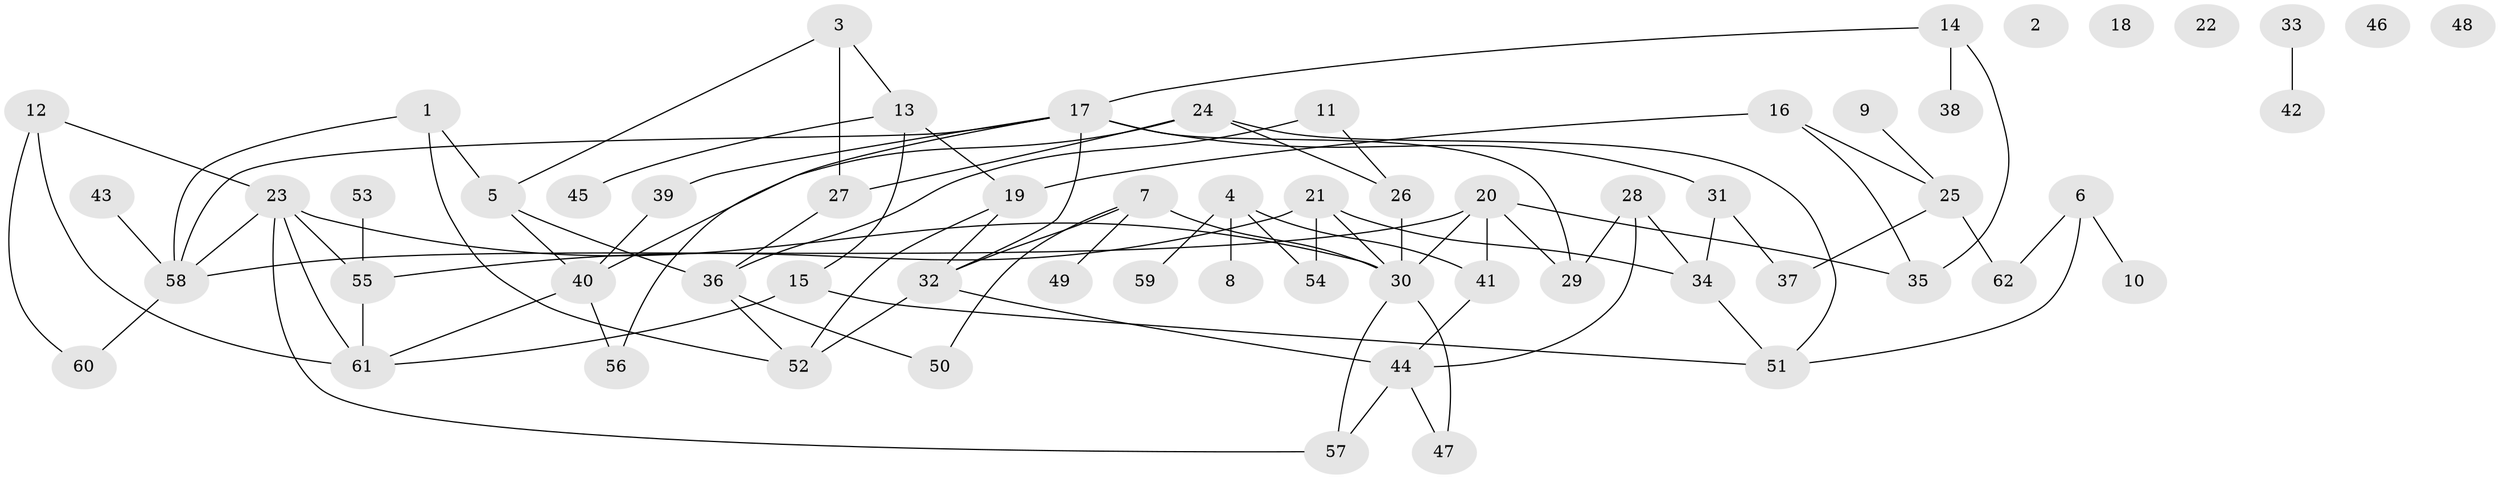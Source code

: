 // coarse degree distribution, {4: 0.2, 5: 0.24, 1: 0.2, 2: 0.12, 3: 0.12, 7: 0.08, 8: 0.04}
// Generated by graph-tools (version 1.1) at 2025/35/03/04/25 23:35:43]
// undirected, 62 vertices, 89 edges
graph export_dot {
  node [color=gray90,style=filled];
  1;
  2;
  3;
  4;
  5;
  6;
  7;
  8;
  9;
  10;
  11;
  12;
  13;
  14;
  15;
  16;
  17;
  18;
  19;
  20;
  21;
  22;
  23;
  24;
  25;
  26;
  27;
  28;
  29;
  30;
  31;
  32;
  33;
  34;
  35;
  36;
  37;
  38;
  39;
  40;
  41;
  42;
  43;
  44;
  45;
  46;
  47;
  48;
  49;
  50;
  51;
  52;
  53;
  54;
  55;
  56;
  57;
  58;
  59;
  60;
  61;
  62;
  1 -- 5;
  1 -- 52;
  1 -- 58;
  3 -- 5;
  3 -- 13;
  3 -- 27;
  4 -- 8;
  4 -- 41;
  4 -- 54;
  4 -- 59;
  5 -- 36;
  5 -- 40;
  6 -- 10;
  6 -- 51;
  6 -- 62;
  7 -- 30;
  7 -- 32;
  7 -- 49;
  7 -- 50;
  9 -- 25;
  11 -- 26;
  11 -- 36;
  12 -- 23;
  12 -- 60;
  12 -- 61;
  13 -- 15;
  13 -- 19;
  13 -- 45;
  14 -- 17;
  14 -- 35;
  14 -- 38;
  15 -- 51;
  15 -- 61;
  16 -- 19;
  16 -- 25;
  16 -- 35;
  17 -- 29;
  17 -- 31;
  17 -- 32;
  17 -- 39;
  17 -- 56;
  17 -- 58;
  19 -- 32;
  19 -- 52;
  20 -- 29;
  20 -- 30;
  20 -- 35;
  20 -- 41;
  20 -- 58;
  21 -- 30;
  21 -- 34;
  21 -- 54;
  21 -- 55;
  23 -- 30;
  23 -- 55;
  23 -- 57;
  23 -- 58;
  23 -- 61;
  24 -- 26;
  24 -- 27;
  24 -- 40;
  24 -- 51;
  25 -- 37;
  25 -- 62;
  26 -- 30;
  27 -- 36;
  28 -- 29;
  28 -- 34;
  28 -- 44;
  30 -- 47;
  30 -- 57;
  31 -- 34;
  31 -- 37;
  32 -- 44;
  32 -- 52;
  33 -- 42;
  34 -- 51;
  36 -- 50;
  36 -- 52;
  39 -- 40;
  40 -- 56;
  40 -- 61;
  41 -- 44;
  43 -- 58;
  44 -- 47;
  44 -- 57;
  53 -- 55;
  55 -- 61;
  58 -- 60;
}
